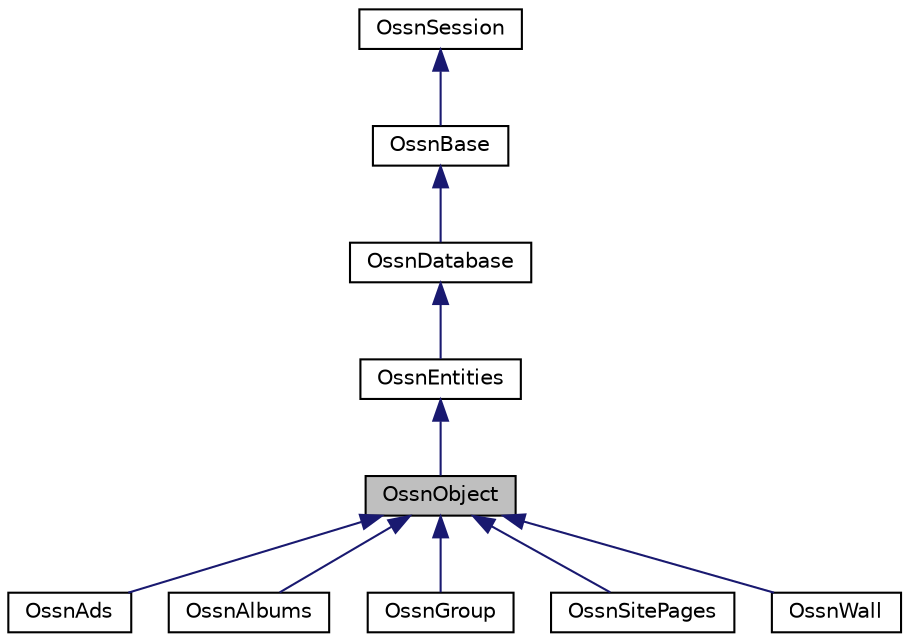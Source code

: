 digraph "OssnObject"
{
  edge [fontname="Helvetica",fontsize="10",labelfontname="Helvetica",labelfontsize="10"];
  node [fontname="Helvetica",fontsize="10",shape=record];
  Node1 [label="OssnObject",height=0.2,width=0.4,color="black", fillcolor="grey75", style="filled", fontcolor="black"];
  Node2 -> Node1 [dir="back",color="midnightblue",fontsize="10",style="solid",fontname="Helvetica"];
  Node2 [label="OssnEntities",height=0.2,width=0.4,color="black", fillcolor="white", style="filled",URL="$class_ossn_entities.html"];
  Node3 -> Node2 [dir="back",color="midnightblue",fontsize="10",style="solid",fontname="Helvetica"];
  Node3 [label="OssnDatabase",height=0.2,width=0.4,color="black", fillcolor="white", style="filled",URL="$class_ossn_database.html"];
  Node4 -> Node3 [dir="back",color="midnightblue",fontsize="10",style="solid",fontname="Helvetica"];
  Node4 [label="OssnBase",height=0.2,width=0.4,color="black", fillcolor="white", style="filled",URL="$class_ossn_base.html"];
  Node5 -> Node4 [dir="back",color="midnightblue",fontsize="10",style="solid",fontname="Helvetica"];
  Node5 [label="OssnSession",height=0.2,width=0.4,color="black", fillcolor="white", style="filled",URL="$class_ossn_session.html"];
  Node1 -> Node6 [dir="back",color="midnightblue",fontsize="10",style="solid",fontname="Helvetica"];
  Node6 [label="OssnAds",height=0.2,width=0.4,color="black", fillcolor="white", style="filled",URL="$class_ossn_ads.html"];
  Node1 -> Node7 [dir="back",color="midnightblue",fontsize="10",style="solid",fontname="Helvetica"];
  Node7 [label="OssnAlbums",height=0.2,width=0.4,color="black", fillcolor="white", style="filled",URL="$class_ossn_albums.html"];
  Node1 -> Node8 [dir="back",color="midnightblue",fontsize="10",style="solid",fontname="Helvetica"];
  Node8 [label="OssnGroup",height=0.2,width=0.4,color="black", fillcolor="white", style="filled",URL="$class_ossn_group.html"];
  Node1 -> Node9 [dir="back",color="midnightblue",fontsize="10",style="solid",fontname="Helvetica"];
  Node9 [label="OssnSitePages",height=0.2,width=0.4,color="black", fillcolor="white", style="filled",URL="$class_ossn_site_pages.html"];
  Node1 -> Node10 [dir="back",color="midnightblue",fontsize="10",style="solid",fontname="Helvetica"];
  Node10 [label="OssnWall",height=0.2,width=0.4,color="black", fillcolor="white", style="filled",URL="$class_ossn_wall.html"];
}
